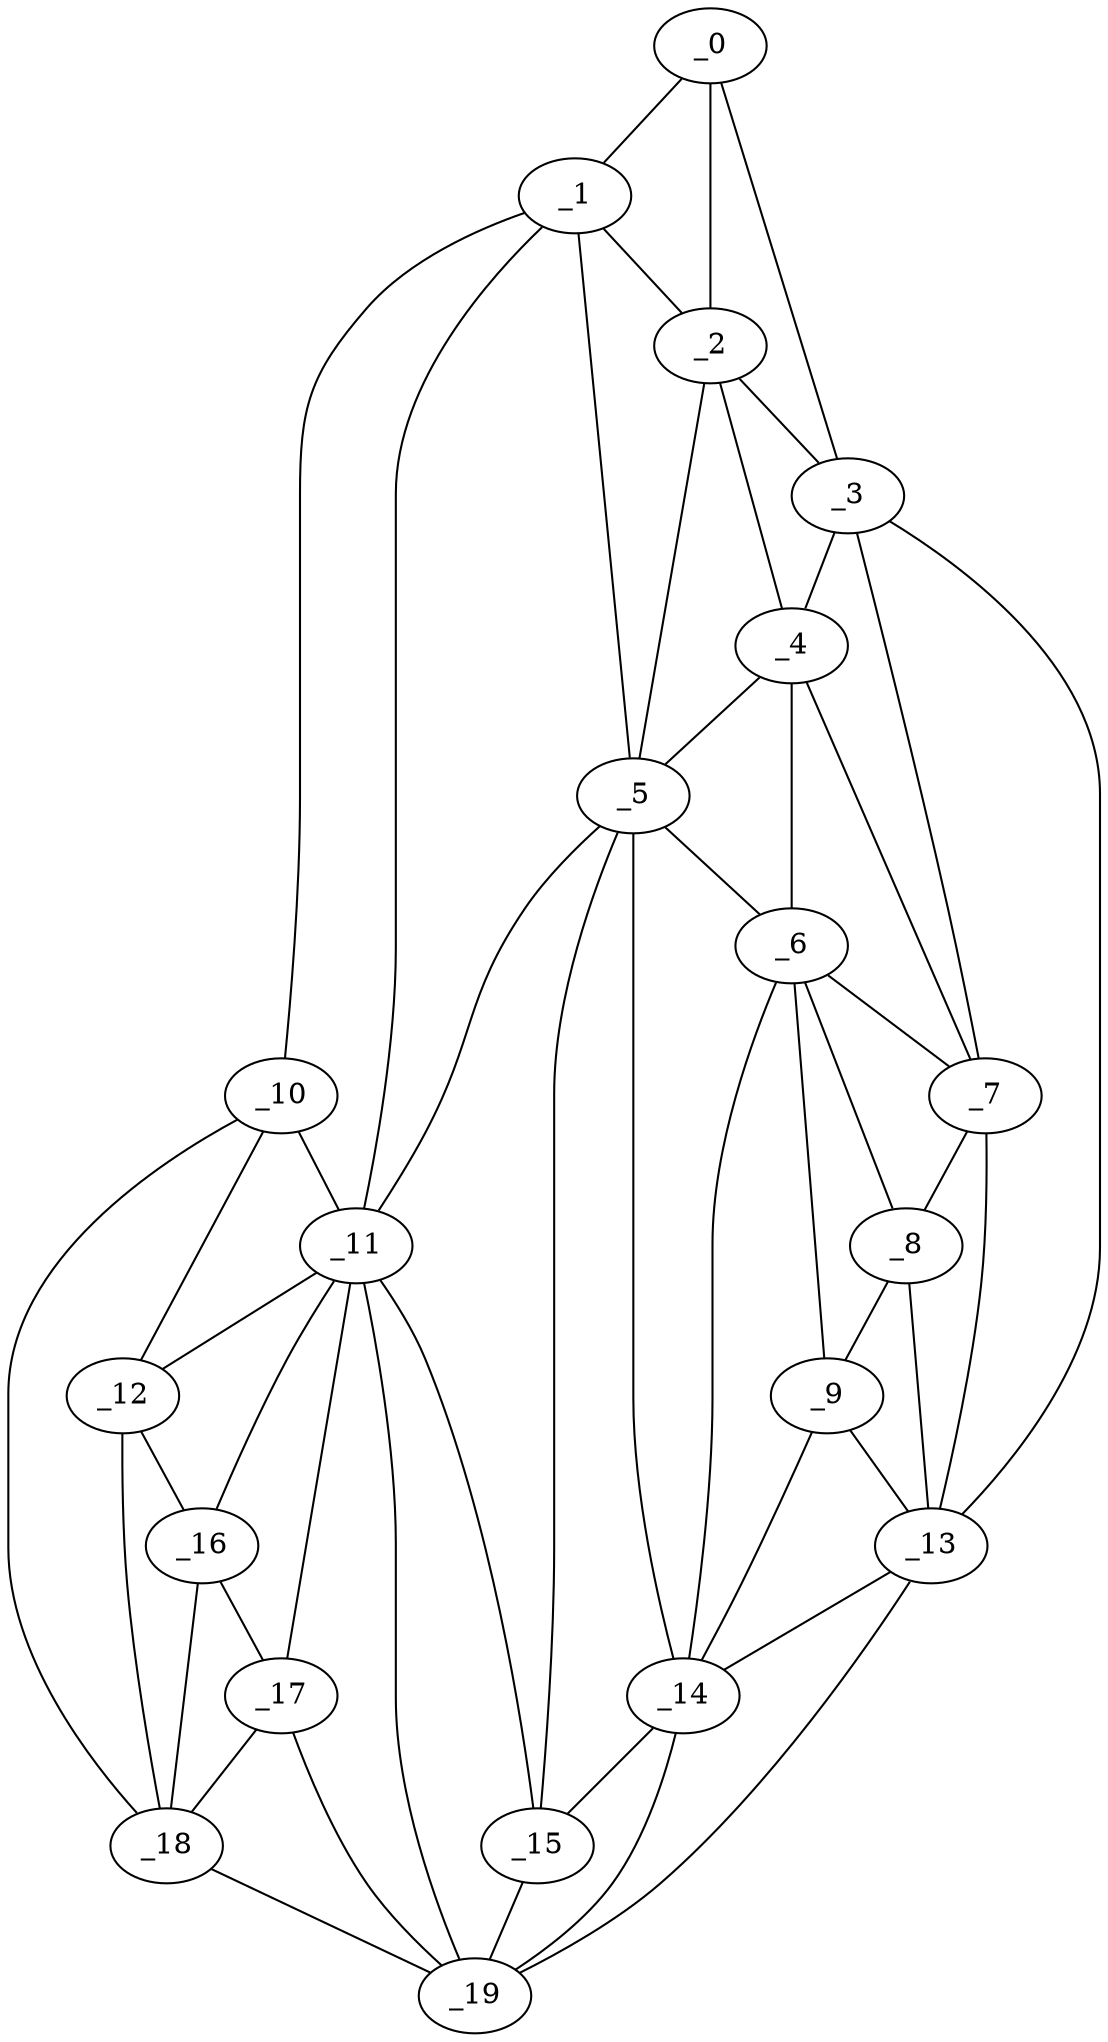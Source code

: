 graph "obj55__285.gxl" {
	_0	 [x=33,
		y=22];
	_1	 [x=35,
		y=29];
	_0 -- _1	 [valence=1];
	_2	 [x=45,
		y=24];
	_0 -- _2	 [valence=2];
	_3	 [x=49,
		y=9];
	_0 -- _3	 [valence=1];
	_1 -- _2	 [valence=1];
	_5	 [x=63,
		y=25];
	_1 -- _5	 [valence=2];
	_10	 [x=86,
		y=101];
	_1 -- _10	 [valence=1];
	_11	 [x=87,
		y=77];
	_1 -- _11	 [valence=2];
	_2 -- _3	 [valence=2];
	_4	 [x=60,
		y=14];
	_2 -- _4	 [valence=2];
	_2 -- _5	 [valence=2];
	_3 -- _4	 [valence=2];
	_7	 [x=67,
		y=8];
	_3 -- _7	 [valence=2];
	_13	 [x=96,
		y=6];
	_3 -- _13	 [valence=1];
	_4 -- _5	 [valence=1];
	_6	 [x=66,
		y=19];
	_4 -- _6	 [valence=2];
	_4 -- _7	 [valence=2];
	_5 -- _6	 [valence=1];
	_5 -- _11	 [valence=1];
	_14	 [x=96,
		y=21];
	_5 -- _14	 [valence=2];
	_15	 [x=96,
		y=44];
	_5 -- _15	 [valence=2];
	_6 -- _7	 [valence=1];
	_8	 [x=75,
		y=8];
	_6 -- _8	 [valence=2];
	_9	 [x=86,
		y=8];
	_6 -- _9	 [valence=2];
	_6 -- _14	 [valence=2];
	_7 -- _8	 [valence=2];
	_7 -- _13	 [valence=2];
	_8 -- _9	 [valence=2];
	_8 -- _13	 [valence=2];
	_9 -- _13	 [valence=2];
	_9 -- _14	 [valence=2];
	_10 -- _11	 [valence=2];
	_12	 [x=89,
		y=86];
	_10 -- _12	 [valence=2];
	_18	 [x=98,
		y=96];
	_10 -- _18	 [valence=1];
	_11 -- _12	 [valence=1];
	_11 -- _15	 [valence=1];
	_16	 [x=96,
		y=78];
	_11 -- _16	 [valence=2];
	_17	 [x=98,
		y=66];
	_11 -- _17	 [valence=1];
	_19	 [x=99,
		y=55];
	_11 -- _19	 [valence=2];
	_12 -- _16	 [valence=2];
	_12 -- _18	 [valence=1];
	_13 -- _14	 [valence=2];
	_13 -- _19	 [valence=1];
	_14 -- _15	 [valence=1];
	_14 -- _19	 [valence=1];
	_15 -- _19	 [valence=2];
	_16 -- _17	 [valence=2];
	_16 -- _18	 [valence=2];
	_17 -- _18	 [valence=1];
	_17 -- _19	 [valence=2];
	_18 -- _19	 [valence=1];
}

